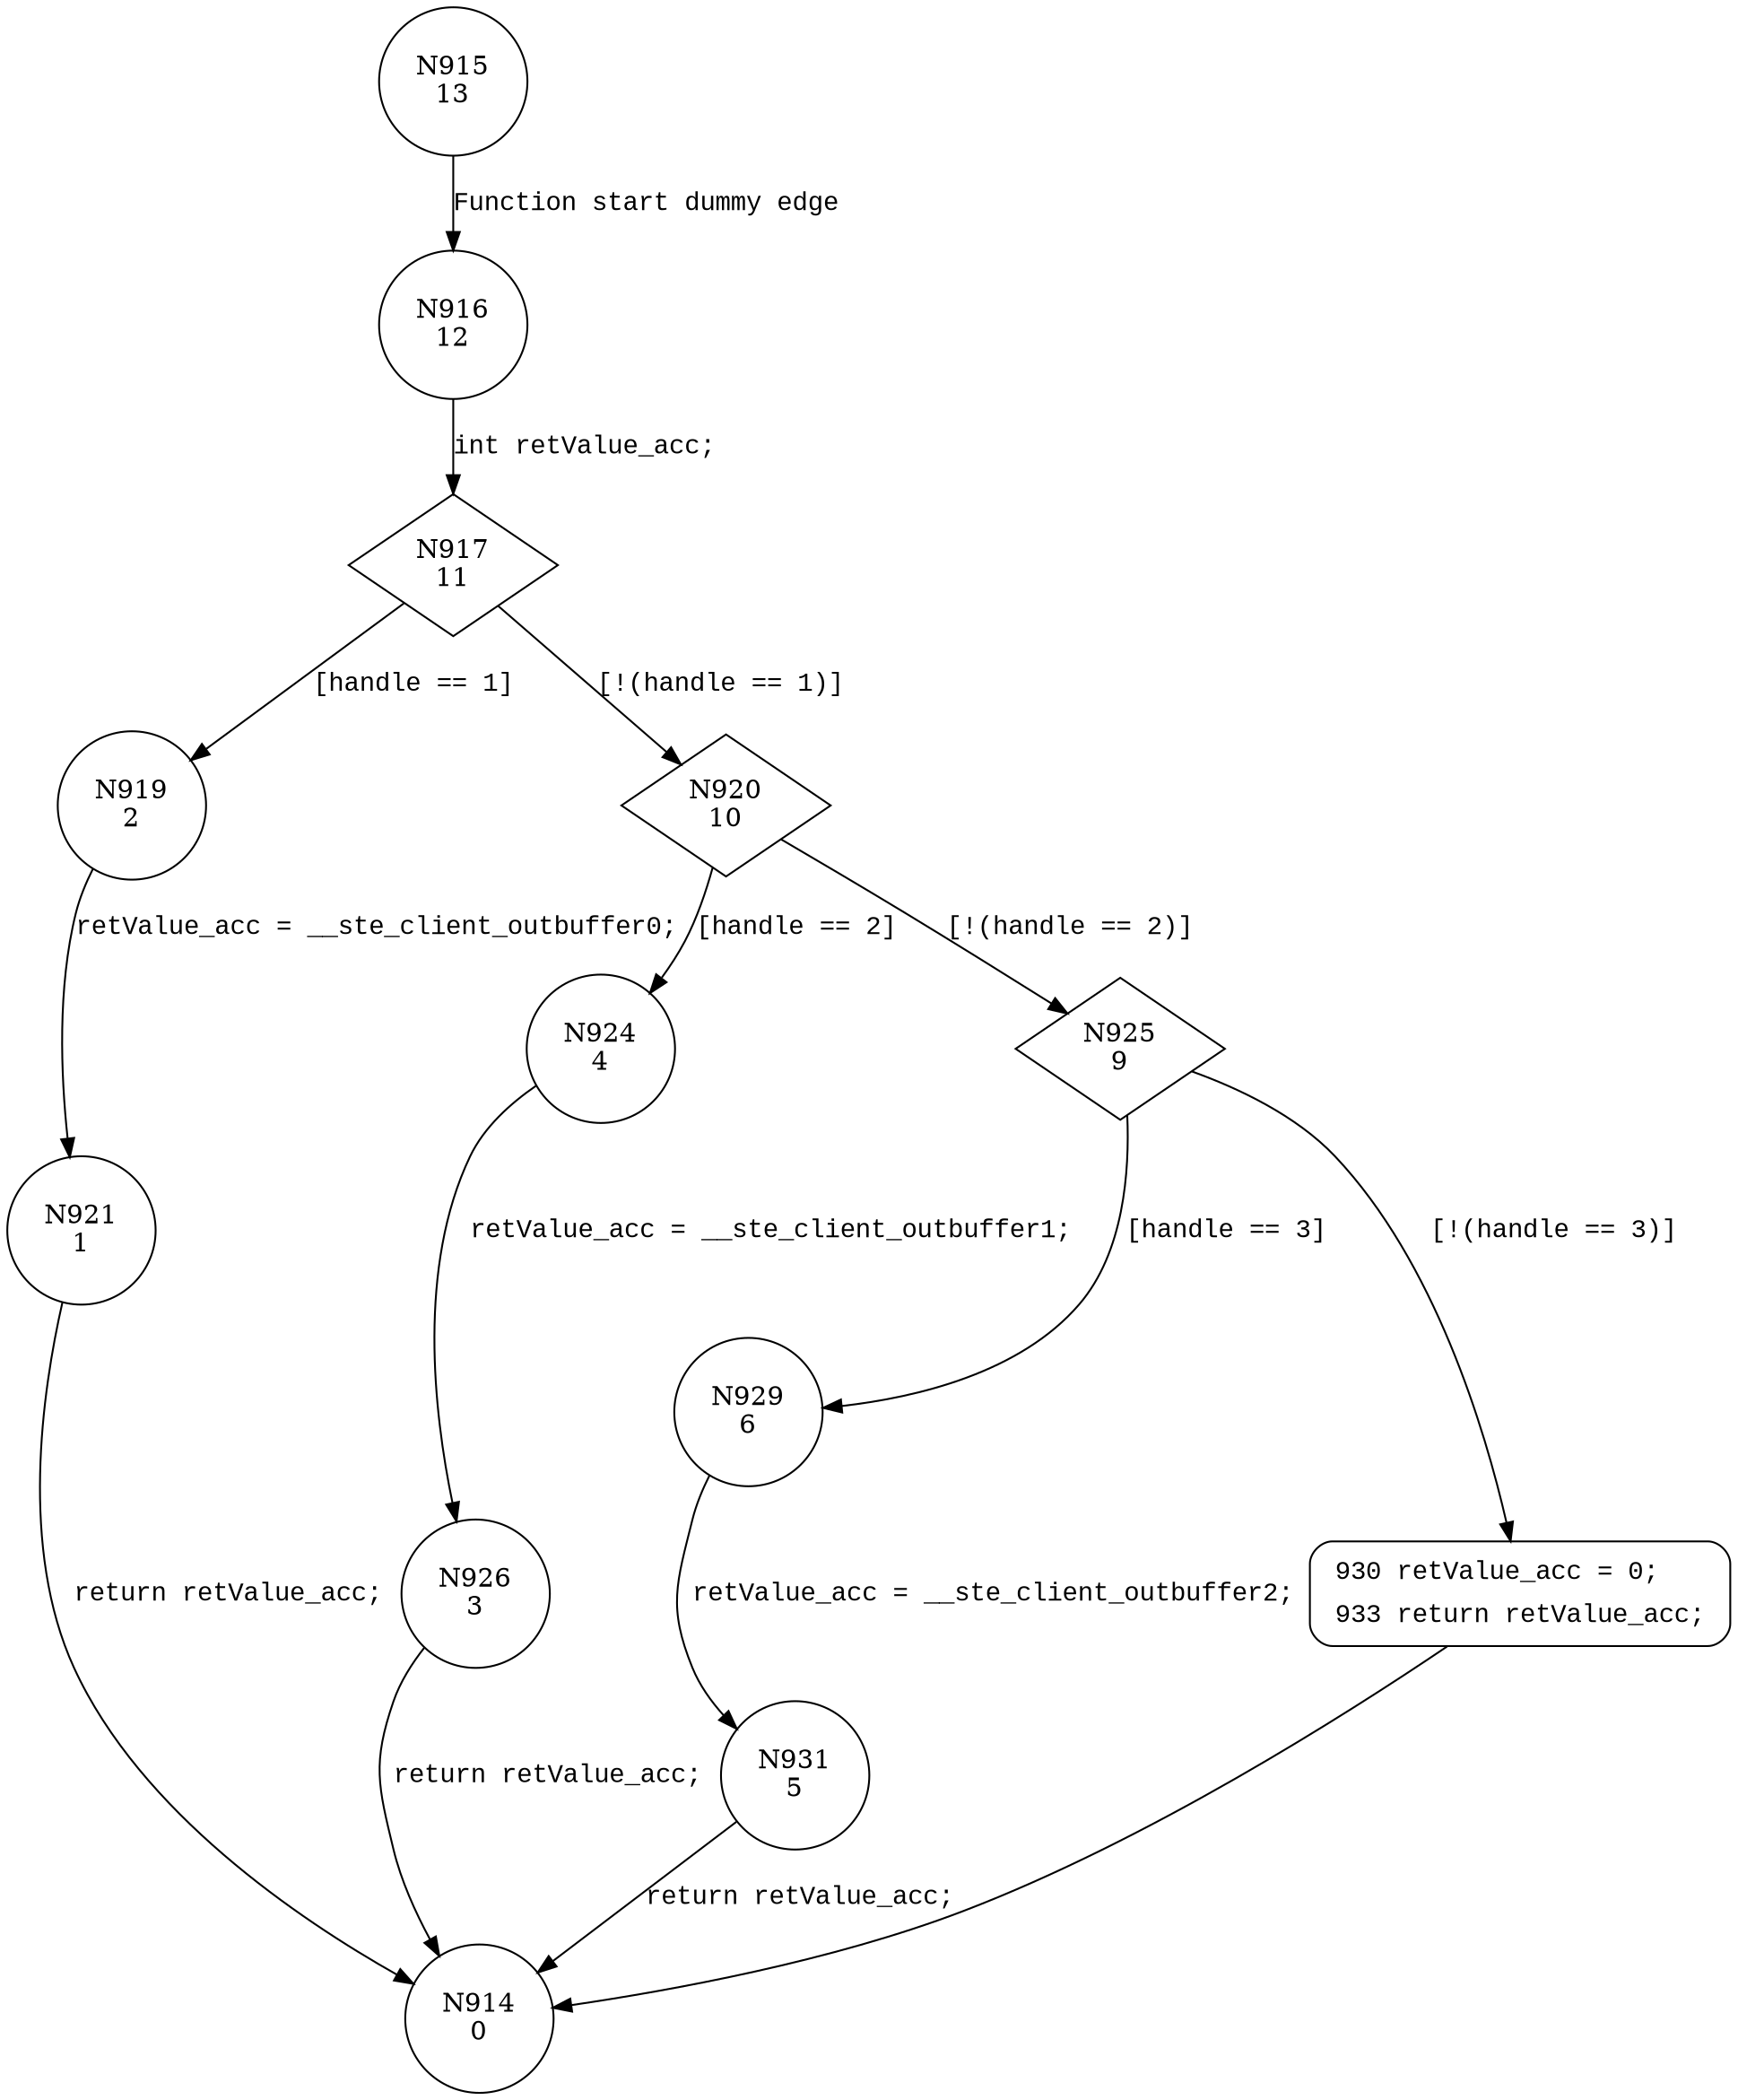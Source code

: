 digraph getClientOutbuffer {
915 [shape="circle" label="N915\n13"]
916 [shape="circle" label="N916\n12"]
917 [shape="diamond" label="N917\n11"]
919 [shape="circle" label="N919\n2"]
920 [shape="diamond" label="N920\n10"]
924 [shape="circle" label="N924\n4"]
925 [shape="diamond" label="N925\n9"]
929 [shape="circle" label="N929\n6"]
930 [shape="circle" label="N930\n8"]
931 [shape="circle" label="N931\n5"]
926 [shape="circle" label="N926\n3"]
921 [shape="circle" label="N921\n1"]
914 [shape="circle" label="N914\n0"]
930 [style="filled,bold" penwidth="1" fillcolor="white" fontname="Courier New" shape="Mrecord" label=<<table border="0" cellborder="0" cellpadding="3" bgcolor="white"><tr><td align="right">930</td><td align="left">retValue_acc = 0;</td></tr><tr><td align="right">933</td><td align="left">return retValue_acc;</td></tr></table>>]
930 -> 914[label=""]
915 -> 916 [label="Function start dummy edge" fontname="Courier New"]
917 -> 919 [label="[handle == 1]" fontname="Courier New"]
917 -> 920 [label="[!(handle == 1)]" fontname="Courier New"]
920 -> 924 [label="[handle == 2]" fontname="Courier New"]
920 -> 925 [label="[!(handle == 2)]" fontname="Courier New"]
925 -> 929 [label="[handle == 3]" fontname="Courier New"]
925 -> 930 [label="[!(handle == 3)]" fontname="Courier New"]
929 -> 931 [label="retValue_acc = __ste_client_outbuffer2;" fontname="Courier New"]
924 -> 926 [label="retValue_acc = __ste_client_outbuffer1;" fontname="Courier New"]
919 -> 921 [label="retValue_acc = __ste_client_outbuffer0;" fontname="Courier New"]
916 -> 917 [label="int retValue_acc;" fontname="Courier New"]
931 -> 914 [label="return retValue_acc;" fontname="Courier New"]
926 -> 914 [label="return retValue_acc;" fontname="Courier New"]
921 -> 914 [label="return retValue_acc;" fontname="Courier New"]
}